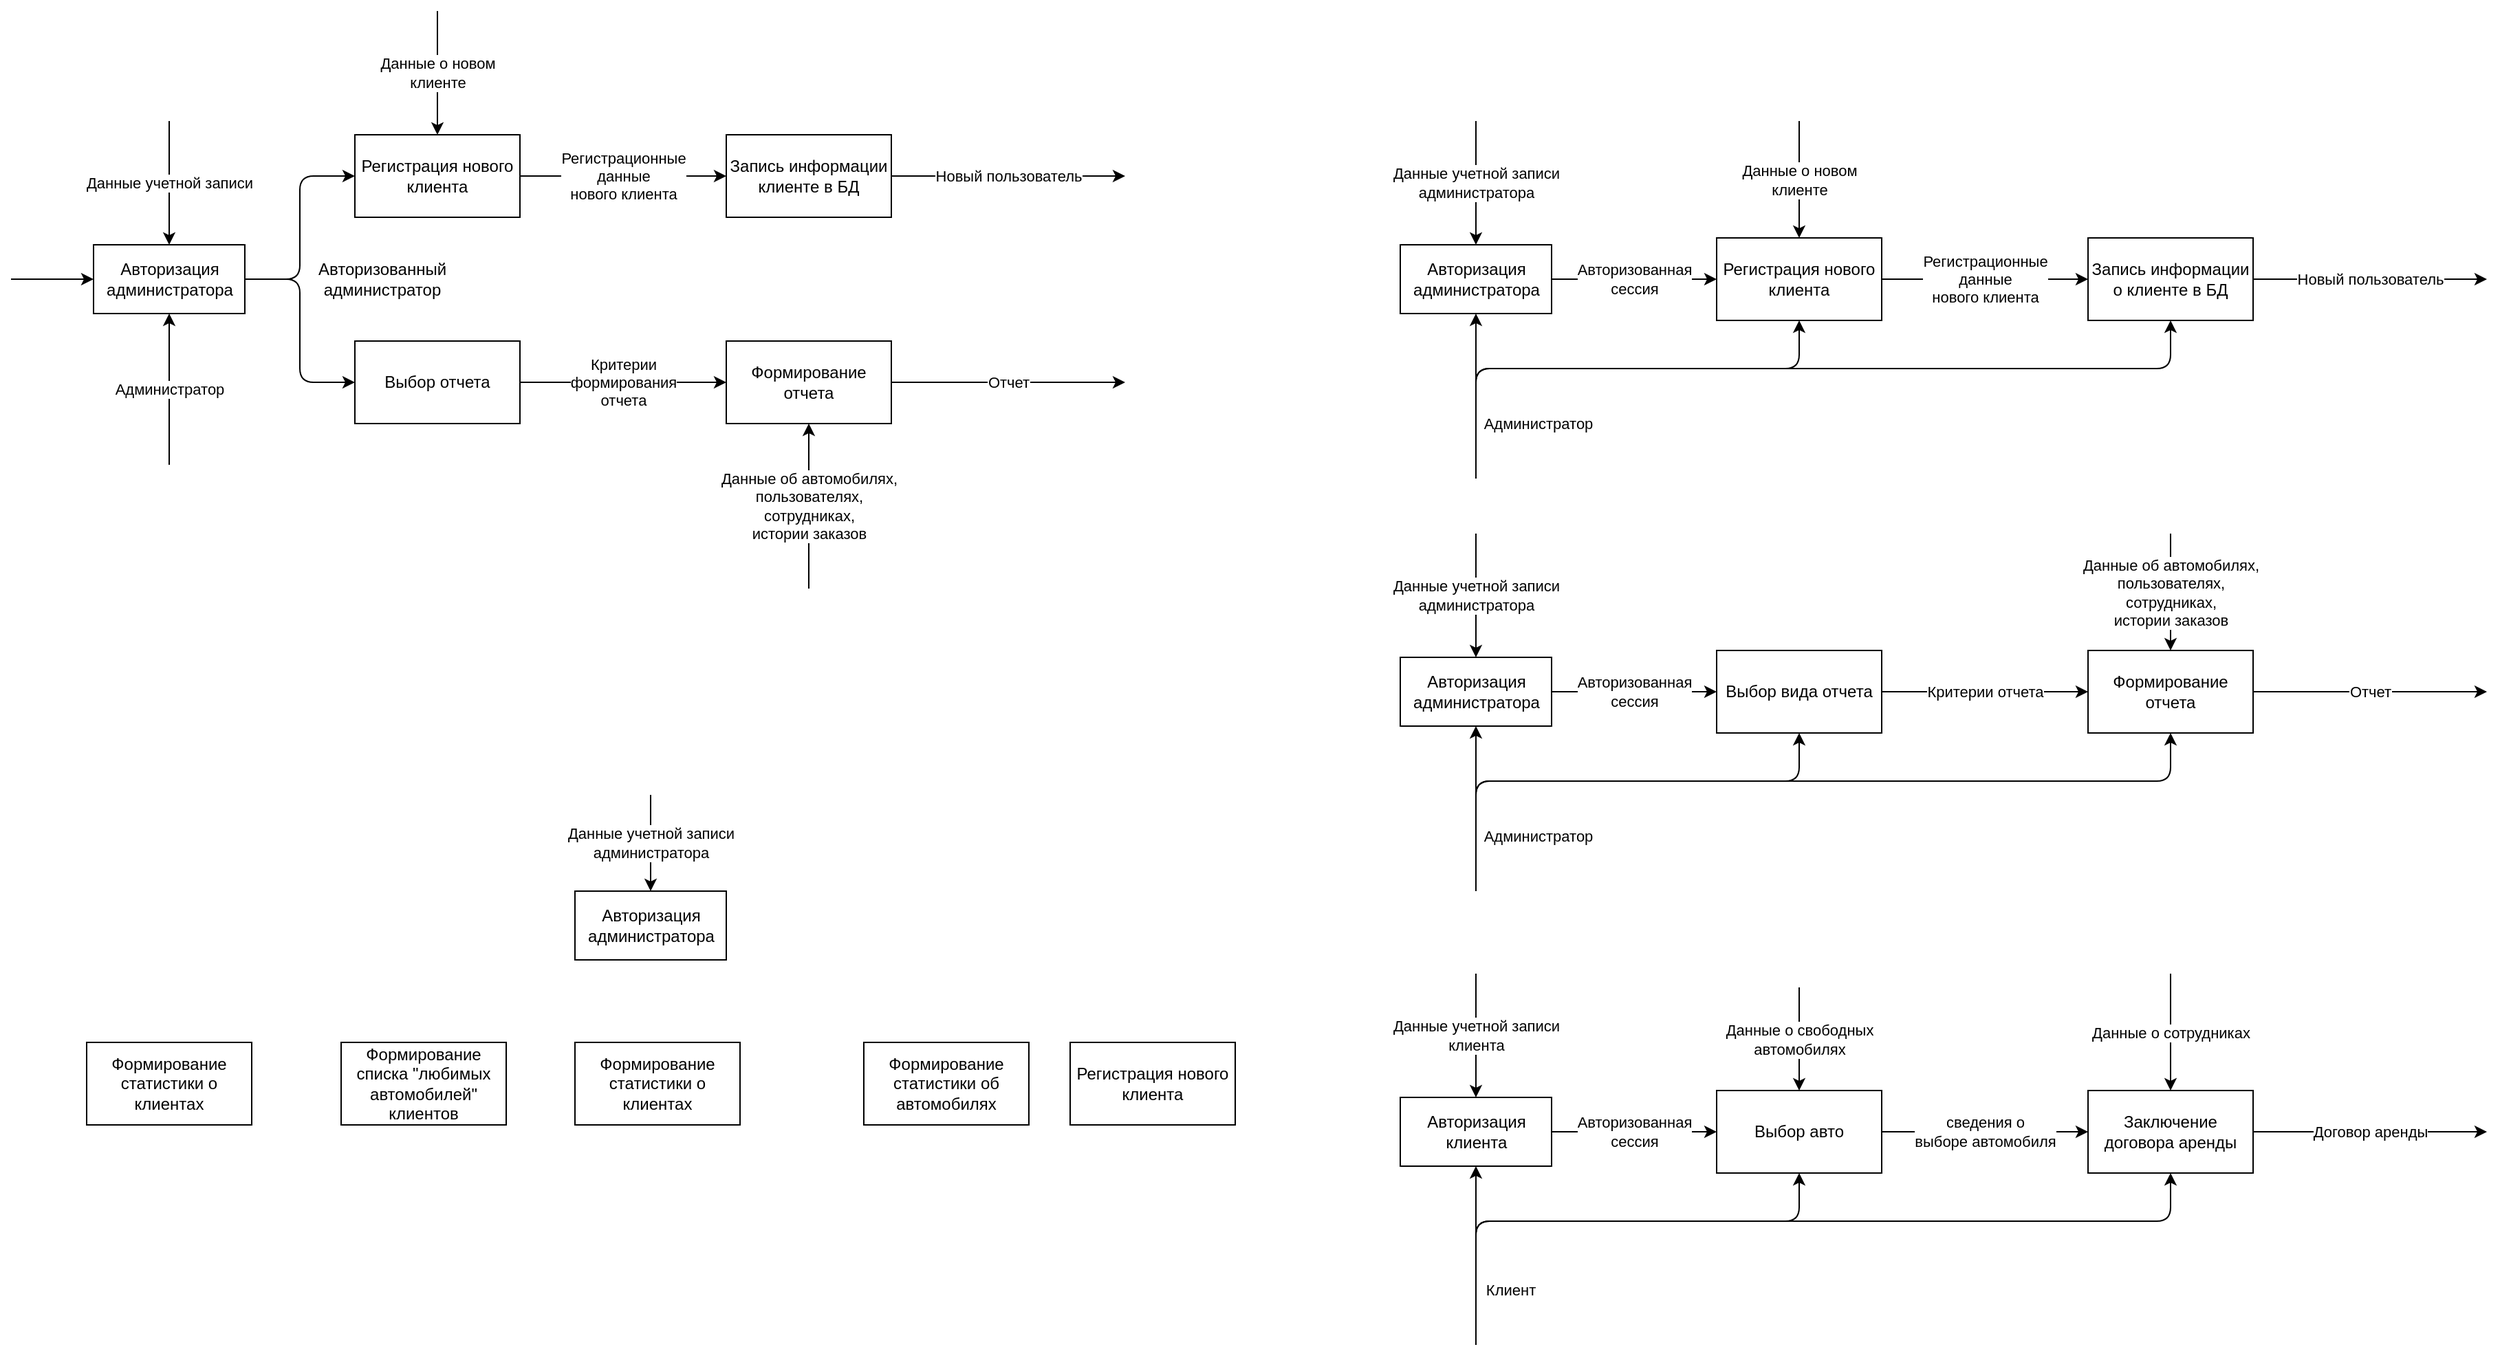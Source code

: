 <mxfile version="14.5.7" type="device"><diagram id="kUhpv7LwIQ0LdlIcgjF_" name="Page-1"><mxGraphModel dx="981" dy="526" grid="1" gridSize="10" guides="1" tooltips="1" connect="1" arrows="1" fold="1" page="1" pageScale="1" pageWidth="827" pageHeight="1169" math="0" shadow="0"><root><mxCell id="0"/><mxCell id="1" parent="0"/><mxCell id="L9jsrHfQUp5KJ0j09AhM-1" value="&lt;div&gt;Авторизация &lt;br&gt;&lt;/div&gt;&lt;div&gt;администратора&lt;br&gt;&lt;/div&gt;" style="html=1;" vertex="1" parent="1"><mxGeometry x="180" y="290" width="110" height="50" as="geometry"/></mxCell><mxCell id="L9jsrHfQUp5KJ0j09AhM-2" value="Регистрация нового клиента" style="rounded=0;whiteSpace=wrap;html=1;" vertex="1" parent="1"><mxGeometry x="370" y="210" width="120" height="60" as="geometry"/></mxCell><mxCell id="L9jsrHfQUp5KJ0j09AhM-4" value="Запись информации клиенте в БД" style="rounded=0;whiteSpace=wrap;html=1;" vertex="1" parent="1"><mxGeometry x="640" y="210" width="120" height="60" as="geometry"/></mxCell><mxCell id="L9jsrHfQUp5KJ0j09AhM-5" value="Выбор отчета" style="rounded=0;whiteSpace=wrap;html=1;" vertex="1" parent="1"><mxGeometry x="370" y="360" width="120" height="60" as="geometry"/></mxCell><mxCell id="L9jsrHfQUp5KJ0j09AhM-6" value="Формирование отчета" style="rounded=0;whiteSpace=wrap;html=1;" vertex="1" parent="1"><mxGeometry x="640" y="360" width="120" height="60" as="geometry"/></mxCell><mxCell id="L9jsrHfQUp5KJ0j09AhM-9" value="" style="endArrow=classic;html=1;entryX=0;entryY=0.5;entryDx=0;entryDy=0;" edge="1" parent="1" target="L9jsrHfQUp5KJ0j09AhM-1"><mxGeometry width="50" height="50" relative="1" as="geometry"><mxPoint x="120" y="315" as="sourcePoint"/><mxPoint x="510" y="360" as="targetPoint"/></mxGeometry></mxCell><mxCell id="L9jsrHfQUp5KJ0j09AhM-10" value="" style="endArrow=classic;html=1;entryX=0.5;entryY=1;entryDx=0;entryDy=0;" edge="1" parent="1" target="L9jsrHfQUp5KJ0j09AhM-1"><mxGeometry relative="1" as="geometry"><mxPoint x="235" y="450" as="sourcePoint"/><mxPoint x="530" y="390" as="targetPoint"/></mxGeometry></mxCell><mxCell id="L9jsrHfQUp5KJ0j09AhM-11" value="Администратор" style="edgeLabel;resizable=0;html=1;align=center;verticalAlign=middle;" connectable="0" vertex="1" parent="L9jsrHfQUp5KJ0j09AhM-10"><mxGeometry relative="1" as="geometry"/></mxCell><mxCell id="L9jsrHfQUp5KJ0j09AhM-12" value="" style="endArrow=classic;html=1;entryX=0.5;entryY=0;entryDx=0;entryDy=0;" edge="1" parent="1" target="L9jsrHfQUp5KJ0j09AhM-1"><mxGeometry relative="1" as="geometry"><mxPoint x="235" y="200" as="sourcePoint"/><mxPoint x="560" y="390" as="targetPoint"/></mxGeometry></mxCell><mxCell id="L9jsrHfQUp5KJ0j09AhM-13" value="Данные учетной записи" style="edgeLabel;resizable=0;html=1;align=center;verticalAlign=middle;" connectable="0" vertex="1" parent="L9jsrHfQUp5KJ0j09AhM-12"><mxGeometry relative="1" as="geometry"/></mxCell><mxCell id="L9jsrHfQUp5KJ0j09AhM-16" value="" style="endArrow=classic;html=1;exitX=1;exitY=0.5;exitDx=0;exitDy=0;entryX=0;entryY=0.5;entryDx=0;entryDy=0;edgeStyle=orthogonalEdgeStyle;" edge="1" parent="1" source="L9jsrHfQUp5KJ0j09AhM-1" target="L9jsrHfQUp5KJ0j09AhM-2"><mxGeometry relative="1" as="geometry"><mxPoint x="360" y="390" as="sourcePoint"/><mxPoint x="460" y="390" as="targetPoint"/></mxGeometry></mxCell><mxCell id="L9jsrHfQUp5KJ0j09AhM-20" value="" style="endArrow=classic;html=1;exitX=1;exitY=0.5;exitDx=0;exitDy=0;entryX=0;entryY=0.5;entryDx=0;entryDy=0;edgeStyle=orthogonalEdgeStyle;" edge="1" parent="1" source="L9jsrHfQUp5KJ0j09AhM-1" target="L9jsrHfQUp5KJ0j09AhM-5"><mxGeometry relative="1" as="geometry"><mxPoint x="360" y="390" as="sourcePoint"/><mxPoint x="460" y="390" as="targetPoint"/></mxGeometry></mxCell><mxCell id="L9jsrHfQUp5KJ0j09AhM-22" value="&lt;div&gt;Авторизованный&lt;/div&gt;&lt;div&gt;администратор&lt;br&gt;&lt;/div&gt;" style="text;html=1;strokeColor=none;fillColor=none;align=center;verticalAlign=middle;whiteSpace=wrap;rounded=0;" vertex="1" parent="1"><mxGeometry x="370" y="305" width="40" height="20" as="geometry"/></mxCell><mxCell id="L9jsrHfQUp5KJ0j09AhM-23" value="" style="endArrow=classic;html=1;entryX=0.5;entryY=0;entryDx=0;entryDy=0;" edge="1" parent="1" target="L9jsrHfQUp5KJ0j09AhM-2"><mxGeometry relative="1" as="geometry"><mxPoint x="430" y="120" as="sourcePoint"/><mxPoint x="460" y="390" as="targetPoint"/></mxGeometry></mxCell><mxCell id="L9jsrHfQUp5KJ0j09AhM-24" value="&lt;div&gt;Данные о новом&lt;/div&gt;&lt;div&gt;клиенте&lt;br&gt;&lt;/div&gt;" style="edgeLabel;resizable=0;html=1;align=center;verticalAlign=middle;" connectable="0" vertex="1" parent="L9jsrHfQUp5KJ0j09AhM-23"><mxGeometry relative="1" as="geometry"/></mxCell><mxCell id="L9jsrHfQUp5KJ0j09AhM-25" value="" style="endArrow=classic;html=1;entryX=0;entryY=0.5;entryDx=0;entryDy=0;exitX=1;exitY=0.5;exitDx=0;exitDy=0;" edge="1" parent="1" source="L9jsrHfQUp5KJ0j09AhM-5" target="L9jsrHfQUp5KJ0j09AhM-6"><mxGeometry relative="1" as="geometry"><mxPoint x="360" y="390" as="sourcePoint"/><mxPoint x="460" y="390" as="targetPoint"/><Array as="points"><mxPoint x="560" y="390"/></Array></mxGeometry></mxCell><mxCell id="L9jsrHfQUp5KJ0j09AhM-26" value="&lt;div&gt;Критерии&lt;/div&gt;&lt;div&gt;формирования&lt;/div&gt;&lt;div&gt;отчета&lt;br&gt;&lt;/div&gt;" style="edgeLabel;resizable=0;html=1;align=center;verticalAlign=middle;" connectable="0" vertex="1" parent="L9jsrHfQUp5KJ0j09AhM-25"><mxGeometry relative="1" as="geometry"/></mxCell><mxCell id="L9jsrHfQUp5KJ0j09AhM-27" value="" style="endArrow=classic;html=1;exitX=1;exitY=0.5;exitDx=0;exitDy=0;" edge="1" parent="1" source="L9jsrHfQUp5KJ0j09AhM-6"><mxGeometry relative="1" as="geometry"><mxPoint x="370" y="430" as="sourcePoint"/><mxPoint x="930" y="390" as="targetPoint"/></mxGeometry></mxCell><mxCell id="L9jsrHfQUp5KJ0j09AhM-28" value="Отчет" style="edgeLabel;resizable=0;html=1;align=center;verticalAlign=middle;" connectable="0" vertex="1" parent="L9jsrHfQUp5KJ0j09AhM-27"><mxGeometry relative="1" as="geometry"/></mxCell><mxCell id="L9jsrHfQUp5KJ0j09AhM-31" value="" style="endArrow=classic;html=1;entryX=0;entryY=0.5;entryDx=0;entryDy=0;exitX=1;exitY=0.5;exitDx=0;exitDy=0;" edge="1" parent="1" source="L9jsrHfQUp5KJ0j09AhM-2" target="L9jsrHfQUp5KJ0j09AhM-4"><mxGeometry relative="1" as="geometry"><mxPoint x="520" y="310" as="sourcePoint"/><mxPoint x="590" y="310" as="targetPoint"/></mxGeometry></mxCell><mxCell id="L9jsrHfQUp5KJ0j09AhM-32" value="&lt;div&gt;Регистрационные&lt;/div&gt;&lt;div&gt;данные&lt;/div&gt;&lt;div&gt;нового клиента&lt;br&gt;&lt;/div&gt;" style="edgeLabel;resizable=0;html=1;align=center;verticalAlign=middle;" connectable="0" vertex="1" parent="L9jsrHfQUp5KJ0j09AhM-31"><mxGeometry relative="1" as="geometry"/></mxCell><mxCell id="L9jsrHfQUp5KJ0j09AhM-33" value="" style="endArrow=classic;html=1;exitX=1;exitY=0.5;exitDx=0;exitDy=0;" edge="1" parent="1" source="L9jsrHfQUp5KJ0j09AhM-4"><mxGeometry relative="1" as="geometry"><mxPoint x="840" y="325" as="sourcePoint"/><mxPoint x="930" y="240" as="targetPoint"/></mxGeometry></mxCell><mxCell id="L9jsrHfQUp5KJ0j09AhM-34" value="Новый пользователь" style="edgeLabel;resizable=0;html=1;align=center;verticalAlign=middle;" connectable="0" vertex="1" parent="L9jsrHfQUp5KJ0j09AhM-33"><mxGeometry relative="1" as="geometry"><mxPoint x="-0.29" as="offset"/></mxGeometry></mxCell><mxCell id="L9jsrHfQUp5KJ0j09AhM-35" value="" style="endArrow=classic;html=1;entryX=0.5;entryY=1;entryDx=0;entryDy=0;" edge="1" parent="1" target="L9jsrHfQUp5KJ0j09AhM-6"><mxGeometry relative="1" as="geometry"><mxPoint x="700" y="540" as="sourcePoint"/><mxPoint x="620" y="570" as="targetPoint"/></mxGeometry></mxCell><mxCell id="L9jsrHfQUp5KJ0j09AhM-36" value="&lt;div&gt;Данные об автомобилях, &lt;br&gt;&lt;/div&gt;&lt;div&gt;пользователях, &lt;br&gt;&lt;/div&gt;&lt;div&gt;сотрудниках, &lt;br&gt;&lt;/div&gt;&lt;div&gt;истории заказов&lt;br&gt;&lt;/div&gt;" style="edgeLabel;resizable=0;html=1;align=center;verticalAlign=middle;" connectable="0" vertex="1" parent="L9jsrHfQUp5KJ0j09AhM-35"><mxGeometry relative="1" as="geometry"/></mxCell><mxCell id="L9jsrHfQUp5KJ0j09AhM-37" value="&lt;div&gt;Авторизация &lt;br&gt;&lt;/div&gt;&lt;div&gt;администратора&lt;br&gt;&lt;/div&gt;" style="html=1;" vertex="1" parent="1"><mxGeometry x="530" y="760" width="110" height="50" as="geometry"/></mxCell><mxCell id="L9jsrHfQUp5KJ0j09AhM-38" value="" style="endArrow=classic;html=1;entryX=0.5;entryY=0;entryDx=0;entryDy=0;" edge="1" parent="1" target="L9jsrHfQUp5KJ0j09AhM-37"><mxGeometry relative="1" as="geometry"><mxPoint x="585" y="690" as="sourcePoint"/><mxPoint x="584.58" y="750.0" as="targetPoint"/></mxGeometry></mxCell><mxCell id="L9jsrHfQUp5KJ0j09AhM-39" value="&lt;div&gt;Данные учетной записи&lt;/div&gt;&lt;div&gt;администратора&lt;br&gt;&lt;/div&gt;" style="edgeLabel;resizable=0;html=1;align=center;verticalAlign=middle;" connectable="0" vertex="1" parent="L9jsrHfQUp5KJ0j09AhM-38"><mxGeometry relative="1" as="geometry"/></mxCell><mxCell id="L9jsrHfQUp5KJ0j09AhM-40" value="Регистрация нового клиента" style="rounded=0;whiteSpace=wrap;html=1;" vertex="1" parent="1"><mxGeometry x="890" y="870" width="120" height="60" as="geometry"/></mxCell><mxCell id="L9jsrHfQUp5KJ0j09AhM-41" value="Формирование статистики об автомобилях" style="rounded=0;whiteSpace=wrap;html=1;" vertex="1" parent="1"><mxGeometry x="740" y="870" width="120" height="60" as="geometry"/></mxCell><mxCell id="L9jsrHfQUp5KJ0j09AhM-42" value="Формирование статистики о клиентах" style="rounded=0;whiteSpace=wrap;html=1;" vertex="1" parent="1"><mxGeometry x="530" y="870" width="120" height="60" as="geometry"/></mxCell><mxCell id="L9jsrHfQUp5KJ0j09AhM-43" value="Формирование статистики о клиентах" style="rounded=0;whiteSpace=wrap;html=1;" vertex="1" parent="1"><mxGeometry x="175" y="870" width="120" height="60" as="geometry"/></mxCell><mxCell id="L9jsrHfQUp5KJ0j09AhM-44" value="Формирование списка &quot;любимых автомобилей&quot; клиентов" style="rounded=0;whiteSpace=wrap;html=1;" vertex="1" parent="1"><mxGeometry x="360" y="870" width="120" height="60" as="geometry"/></mxCell><mxCell id="L9jsrHfQUp5KJ0j09AhM-45" value="&lt;div&gt;Авторизация &lt;br&gt;&lt;/div&gt;&lt;div&gt;администратора&lt;br&gt;&lt;/div&gt;" style="html=1;" vertex="1" parent="1"><mxGeometry x="1130" y="290" width="110" height="50" as="geometry"/></mxCell><mxCell id="L9jsrHfQUp5KJ0j09AhM-46" value="Регистрация нового клиента" style="rounded=0;whiteSpace=wrap;html=1;" vertex="1" parent="1"><mxGeometry x="1360" y="285" width="120" height="60" as="geometry"/></mxCell><mxCell id="L9jsrHfQUp5KJ0j09AhM-47" value="Запись информации о клиенте в БД" style="rounded=0;whiteSpace=wrap;html=1;" vertex="1" parent="1"><mxGeometry x="1630" y="285" width="120" height="60" as="geometry"/></mxCell><mxCell id="L9jsrHfQUp5KJ0j09AhM-51" value="" style="endArrow=classic;html=1;entryX=0.5;entryY=1;entryDx=0;entryDy=0;exitX=0.5;exitY=0;exitDx=0;exitDy=0;" edge="1" parent="1" target="L9jsrHfQUp5KJ0j09AhM-45"><mxGeometry relative="1" as="geometry"><mxPoint x="1185" y="460" as="sourcePoint"/><mxPoint x="1480" y="390" as="targetPoint"/></mxGeometry></mxCell><mxCell id="L9jsrHfQUp5KJ0j09AhM-52" value="Администратор" style="edgeLabel;resizable=0;html=1;align=center;verticalAlign=middle;" connectable="0" vertex="1" parent="L9jsrHfQUp5KJ0j09AhM-51"><mxGeometry relative="1" as="geometry"><mxPoint x="45" y="20" as="offset"/></mxGeometry></mxCell><mxCell id="L9jsrHfQUp5KJ0j09AhM-53" value="" style="endArrow=classic;html=1;entryX=0.5;entryY=0;entryDx=0;entryDy=0;" edge="1" parent="1" target="L9jsrHfQUp5KJ0j09AhM-45"><mxGeometry relative="1" as="geometry"><mxPoint x="1185" y="200" as="sourcePoint"/><mxPoint x="1510" y="390" as="targetPoint"/></mxGeometry></mxCell><mxCell id="L9jsrHfQUp5KJ0j09AhM-54" value="&lt;div&gt;Данные учетной записи&lt;/div&gt;&lt;div&gt;администратора&lt;br&gt;&lt;/div&gt;" style="edgeLabel;resizable=0;html=1;align=center;verticalAlign=middle;" connectable="0" vertex="1" parent="L9jsrHfQUp5KJ0j09AhM-53"><mxGeometry relative="1" as="geometry"/></mxCell><mxCell id="L9jsrHfQUp5KJ0j09AhM-58" value="" style="endArrow=classic;html=1;entryX=0.5;entryY=0;entryDx=0;entryDy=0;" edge="1" parent="1" target="L9jsrHfQUp5KJ0j09AhM-46"><mxGeometry relative="1" as="geometry"><mxPoint x="1420" y="200" as="sourcePoint"/><mxPoint x="1450" y="470" as="targetPoint"/></mxGeometry></mxCell><mxCell id="L9jsrHfQUp5KJ0j09AhM-59" value="&lt;div&gt;Данные о новом&lt;/div&gt;&lt;div&gt;клиенте&lt;br&gt;&lt;/div&gt;" style="edgeLabel;resizable=0;html=1;align=center;verticalAlign=middle;" connectable="0" vertex="1" parent="L9jsrHfQUp5KJ0j09AhM-58"><mxGeometry relative="1" as="geometry"/></mxCell><mxCell id="L9jsrHfQUp5KJ0j09AhM-64" value="" style="endArrow=classic;html=1;entryX=0;entryY=0.5;entryDx=0;entryDy=0;exitX=1;exitY=0.5;exitDx=0;exitDy=0;" edge="1" parent="1" source="L9jsrHfQUp5KJ0j09AhM-46" target="L9jsrHfQUp5KJ0j09AhM-47"><mxGeometry relative="1" as="geometry"><mxPoint x="1510" y="385" as="sourcePoint"/><mxPoint x="1580" y="385" as="targetPoint"/></mxGeometry></mxCell><mxCell id="L9jsrHfQUp5KJ0j09AhM-65" value="&lt;div&gt;Регистрационные&lt;/div&gt;&lt;div&gt;данные&lt;/div&gt;&lt;div&gt;нового клиента&lt;br&gt;&lt;/div&gt;" style="edgeLabel;resizable=0;html=1;align=center;verticalAlign=middle;" connectable="0" vertex="1" parent="L9jsrHfQUp5KJ0j09AhM-64"><mxGeometry relative="1" as="geometry"/></mxCell><mxCell id="L9jsrHfQUp5KJ0j09AhM-66" value="" style="endArrow=classic;html=1;exitX=1;exitY=0.5;exitDx=0;exitDy=0;" edge="1" parent="1" source="L9jsrHfQUp5KJ0j09AhM-47"><mxGeometry relative="1" as="geometry"><mxPoint x="1830" y="405" as="sourcePoint"/><mxPoint x="1920" y="315" as="targetPoint"/></mxGeometry></mxCell><mxCell id="L9jsrHfQUp5KJ0j09AhM-67" value="Новый пользователь" style="edgeLabel;resizable=0;html=1;align=center;verticalAlign=middle;" connectable="0" vertex="1" parent="L9jsrHfQUp5KJ0j09AhM-66"><mxGeometry relative="1" as="geometry"><mxPoint x="-0.29" as="offset"/></mxGeometry></mxCell><mxCell id="L9jsrHfQUp5KJ0j09AhM-70" value="" style="endArrow=classic;html=1;entryX=0;entryY=0.5;entryDx=0;entryDy=0;exitX=1;exitY=0.5;exitDx=0;exitDy=0;" edge="1" parent="1" source="L9jsrHfQUp5KJ0j09AhM-45" target="L9jsrHfQUp5KJ0j09AhM-46"><mxGeometry relative="1" as="geometry"><mxPoint x="1440" y="300" as="sourcePoint"/><mxPoint x="1540" y="300" as="targetPoint"/></mxGeometry></mxCell><mxCell id="L9jsrHfQUp5KJ0j09AhM-71" value="&lt;div&gt;Авторизованная &lt;br&gt;&lt;/div&gt;&lt;div&gt;сессия&lt;/div&gt;" style="edgeLabel;resizable=0;html=1;align=center;verticalAlign=middle;" connectable="0" vertex="1" parent="L9jsrHfQUp5KJ0j09AhM-70"><mxGeometry relative="1" as="geometry"/></mxCell><mxCell id="L9jsrHfQUp5KJ0j09AhM-72" value="" style="endArrow=classic;html=1;entryX=0.5;entryY=1;entryDx=0;entryDy=0;edgeStyle=orthogonalEdgeStyle;exitX=0.5;exitY=0;exitDx=0;exitDy=0;" edge="1" parent="1" target="L9jsrHfQUp5KJ0j09AhM-46"><mxGeometry width="50" height="50" relative="1" as="geometry"><mxPoint x="1185" y="460" as="sourcePoint"/><mxPoint x="1510" y="270" as="targetPoint"/><Array as="points"><mxPoint x="1185" y="380"/><mxPoint x="1420" y="380"/></Array></mxGeometry></mxCell><mxCell id="L9jsrHfQUp5KJ0j09AhM-74" value="" style="endArrow=classic;html=1;entryX=0.5;entryY=1;entryDx=0;entryDy=0;edgeStyle=orthogonalEdgeStyle;exitX=0.5;exitY=0;exitDx=0;exitDy=0;" edge="1" parent="1" target="L9jsrHfQUp5KJ0j09AhM-47"><mxGeometry width="50" height="50" relative="1" as="geometry"><mxPoint x="1185" y="460" as="sourcePoint"/><mxPoint x="1430" y="355" as="targetPoint"/><Array as="points"><mxPoint x="1185" y="380"/><mxPoint x="1690" y="380"/></Array></mxGeometry></mxCell><mxCell id="L9jsrHfQUp5KJ0j09AhM-75" value="&lt;div&gt;Авторизация &lt;br&gt;&lt;/div&gt;&lt;div&gt;администратора&lt;br&gt;&lt;/div&gt;" style="html=1;" vertex="1" parent="1"><mxGeometry x="1130" y="590" width="110" height="50" as="geometry"/></mxCell><mxCell id="L9jsrHfQUp5KJ0j09AhM-76" value="Выбор вида отчета" style="rounded=0;whiteSpace=wrap;html=1;" vertex="1" parent="1"><mxGeometry x="1360" y="585" width="120" height="60" as="geometry"/></mxCell><mxCell id="L9jsrHfQUp5KJ0j09AhM-77" value="Формирование отчета" style="rounded=0;whiteSpace=wrap;html=1;" vertex="1" parent="1"><mxGeometry x="1630" y="585" width="120" height="60" as="geometry"/></mxCell><mxCell id="L9jsrHfQUp5KJ0j09AhM-78" value="" style="endArrow=classic;html=1;entryX=0.5;entryY=1;entryDx=0;entryDy=0;exitX=0.5;exitY=0;exitDx=0;exitDy=0;" edge="1" parent="1" target="L9jsrHfQUp5KJ0j09AhM-75"><mxGeometry relative="1" as="geometry"><mxPoint x="1185" y="760" as="sourcePoint"/><mxPoint x="1480" y="690" as="targetPoint"/></mxGeometry></mxCell><mxCell id="L9jsrHfQUp5KJ0j09AhM-79" value="Администратор" style="edgeLabel;resizable=0;html=1;align=center;verticalAlign=middle;" connectable="0" vertex="1" parent="L9jsrHfQUp5KJ0j09AhM-78"><mxGeometry relative="1" as="geometry"><mxPoint x="45" y="20" as="offset"/></mxGeometry></mxCell><mxCell id="L9jsrHfQUp5KJ0j09AhM-80" value="" style="endArrow=classic;html=1;entryX=0.5;entryY=0;entryDx=0;entryDy=0;" edge="1" parent="1" target="L9jsrHfQUp5KJ0j09AhM-75"><mxGeometry relative="1" as="geometry"><mxPoint x="1185" y="500" as="sourcePoint"/><mxPoint x="1510" y="690" as="targetPoint"/></mxGeometry></mxCell><mxCell id="L9jsrHfQUp5KJ0j09AhM-81" value="&lt;div&gt;Данные учетной записи&lt;/div&gt;&lt;div&gt;администратора&lt;br&gt;&lt;/div&gt;" style="edgeLabel;resizable=0;html=1;align=center;verticalAlign=middle;" connectable="0" vertex="1" parent="L9jsrHfQUp5KJ0j09AhM-80"><mxGeometry relative="1" as="geometry"/></mxCell><mxCell id="L9jsrHfQUp5KJ0j09AhM-84" value="" style="endArrow=classic;html=1;entryX=0;entryY=0.5;entryDx=0;entryDy=0;exitX=1;exitY=0.5;exitDx=0;exitDy=0;" edge="1" parent="1" source="L9jsrHfQUp5KJ0j09AhM-76" target="L9jsrHfQUp5KJ0j09AhM-77"><mxGeometry relative="1" as="geometry"><mxPoint x="1510" y="685" as="sourcePoint"/><mxPoint x="1580" y="685" as="targetPoint"/></mxGeometry></mxCell><mxCell id="L9jsrHfQUp5KJ0j09AhM-85" value="Критерии отчета" style="edgeLabel;resizable=0;html=1;align=center;verticalAlign=middle;" connectable="0" vertex="1" parent="L9jsrHfQUp5KJ0j09AhM-84"><mxGeometry relative="1" as="geometry"/></mxCell><mxCell id="L9jsrHfQUp5KJ0j09AhM-86" value="" style="endArrow=classic;html=1;exitX=1;exitY=0.5;exitDx=0;exitDy=0;" edge="1" parent="1" source="L9jsrHfQUp5KJ0j09AhM-77"><mxGeometry relative="1" as="geometry"><mxPoint x="1830" y="705" as="sourcePoint"/><mxPoint x="1920" y="615.0" as="targetPoint"/></mxGeometry></mxCell><mxCell id="L9jsrHfQUp5KJ0j09AhM-87" value="Отчет" style="edgeLabel;resizable=0;html=1;align=center;verticalAlign=middle;" connectable="0" vertex="1" parent="L9jsrHfQUp5KJ0j09AhM-86"><mxGeometry relative="1" as="geometry"><mxPoint x="-0.29" as="offset"/></mxGeometry></mxCell><mxCell id="L9jsrHfQUp5KJ0j09AhM-88" value="" style="endArrow=classic;html=1;entryX=0;entryY=0.5;entryDx=0;entryDy=0;exitX=1;exitY=0.5;exitDx=0;exitDy=0;" edge="1" parent="1" source="L9jsrHfQUp5KJ0j09AhM-75" target="L9jsrHfQUp5KJ0j09AhM-76"><mxGeometry relative="1" as="geometry"><mxPoint x="1440" y="600" as="sourcePoint"/><mxPoint x="1540" y="600" as="targetPoint"/></mxGeometry></mxCell><mxCell id="L9jsrHfQUp5KJ0j09AhM-89" value="&lt;div&gt;Авторизованная &lt;br&gt;&lt;/div&gt;&lt;div&gt;сессия&lt;/div&gt;" style="edgeLabel;resizable=0;html=1;align=center;verticalAlign=middle;" connectable="0" vertex="1" parent="L9jsrHfQUp5KJ0j09AhM-88"><mxGeometry relative="1" as="geometry"/></mxCell><mxCell id="L9jsrHfQUp5KJ0j09AhM-90" value="" style="endArrow=classic;html=1;entryX=0.5;entryY=1;entryDx=0;entryDy=0;edgeStyle=orthogonalEdgeStyle;exitX=0.5;exitY=0;exitDx=0;exitDy=0;" edge="1" parent="1" target="L9jsrHfQUp5KJ0j09AhM-76"><mxGeometry width="50" height="50" relative="1" as="geometry"><mxPoint x="1185" y="760" as="sourcePoint"/><mxPoint x="1510" y="570" as="targetPoint"/><Array as="points"><mxPoint x="1185" y="680"/><mxPoint x="1420" y="680"/></Array></mxGeometry></mxCell><mxCell id="L9jsrHfQUp5KJ0j09AhM-91" value="" style="endArrow=classic;html=1;entryX=0.5;entryY=1;entryDx=0;entryDy=0;edgeStyle=orthogonalEdgeStyle;exitX=0.5;exitY=0;exitDx=0;exitDy=0;" edge="1" parent="1" target="L9jsrHfQUp5KJ0j09AhM-77"><mxGeometry width="50" height="50" relative="1" as="geometry"><mxPoint x="1185" y="760" as="sourcePoint"/><mxPoint x="1430" y="655" as="targetPoint"/><Array as="points"><mxPoint x="1185" y="680"/><mxPoint x="1690" y="680"/></Array></mxGeometry></mxCell><mxCell id="L9jsrHfQUp5KJ0j09AhM-92" value="" style="endArrow=classic;html=1;entryX=0.5;entryY=0;entryDx=0;entryDy=0;" edge="1" parent="1" target="L9jsrHfQUp5KJ0j09AhM-77"><mxGeometry relative="1" as="geometry"><mxPoint x="1690" y="500" as="sourcePoint"/><mxPoint x="1800" y="540" as="targetPoint"/></mxGeometry></mxCell><mxCell id="L9jsrHfQUp5KJ0j09AhM-93" value="&lt;div&gt;Данные об автомобилях, &lt;br&gt;&lt;/div&gt;&lt;div&gt;пользователях, &lt;br&gt;&lt;/div&gt;&lt;div&gt;сотрудниках, &lt;br&gt;&lt;/div&gt;&lt;div&gt;истории заказов&lt;br&gt;&lt;/div&gt;" style="edgeLabel;resizable=0;html=1;align=center;verticalAlign=middle;" connectable="0" vertex="1" parent="L9jsrHfQUp5KJ0j09AhM-92"><mxGeometry relative="1" as="geometry"/></mxCell><mxCell id="L9jsrHfQUp5KJ0j09AhM-95" value="&lt;div&gt;Авторизация &lt;br&gt;&lt;/div&gt;&lt;div&gt;клиента&lt;br&gt;&lt;/div&gt;" style="html=1;" vertex="1" parent="1"><mxGeometry x="1130" y="910" width="110" height="50" as="geometry"/></mxCell><mxCell id="L9jsrHfQUp5KJ0j09AhM-96" value="Выбор авто" style="rounded=0;whiteSpace=wrap;html=1;" vertex="1" parent="1"><mxGeometry x="1360" y="905" width="120" height="60" as="geometry"/></mxCell><mxCell id="L9jsrHfQUp5KJ0j09AhM-97" value="Заключение договора аренды" style="rounded=0;whiteSpace=wrap;html=1;" vertex="1" parent="1"><mxGeometry x="1630" y="905" width="120" height="60" as="geometry"/></mxCell><mxCell id="L9jsrHfQUp5KJ0j09AhM-98" value="" style="endArrow=classic;html=1;entryX=0.5;entryY=1;entryDx=0;entryDy=0;exitX=0.5;exitY=0;exitDx=0;exitDy=0;" edge="1" parent="1" target="L9jsrHfQUp5KJ0j09AhM-95"><mxGeometry relative="1" as="geometry"><mxPoint x="1185" y="1080" as="sourcePoint"/><mxPoint x="1480" y="1010" as="targetPoint"/></mxGeometry></mxCell><mxCell id="L9jsrHfQUp5KJ0j09AhM-99" value="Клиент" style="edgeLabel;resizable=0;html=1;align=center;verticalAlign=middle;" connectable="0" vertex="1" parent="L9jsrHfQUp5KJ0j09AhM-98"><mxGeometry relative="1" as="geometry"><mxPoint x="25" y="30" as="offset"/></mxGeometry></mxCell><mxCell id="L9jsrHfQUp5KJ0j09AhM-100" value="" style="endArrow=classic;html=1;entryX=0.5;entryY=0;entryDx=0;entryDy=0;" edge="1" parent="1" target="L9jsrHfQUp5KJ0j09AhM-95"><mxGeometry relative="1" as="geometry"><mxPoint x="1185" y="820" as="sourcePoint"/><mxPoint x="1510" y="1010" as="targetPoint"/></mxGeometry></mxCell><mxCell id="L9jsrHfQUp5KJ0j09AhM-101" value="&lt;div&gt;Данные учетной записи&lt;/div&gt;&lt;div&gt;клиента&lt;br&gt;&lt;/div&gt;" style="edgeLabel;resizable=0;html=1;align=center;verticalAlign=middle;" connectable="0" vertex="1" parent="L9jsrHfQUp5KJ0j09AhM-100"><mxGeometry relative="1" as="geometry"/></mxCell><mxCell id="L9jsrHfQUp5KJ0j09AhM-102" value="" style="endArrow=classic;html=1;entryX=0;entryY=0.5;entryDx=0;entryDy=0;exitX=1;exitY=0.5;exitDx=0;exitDy=0;" edge="1" parent="1" source="L9jsrHfQUp5KJ0j09AhM-96" target="L9jsrHfQUp5KJ0j09AhM-97"><mxGeometry relative="1" as="geometry"><mxPoint x="1510" y="1005" as="sourcePoint"/><mxPoint x="1580" y="1005" as="targetPoint"/></mxGeometry></mxCell><mxCell id="L9jsrHfQUp5KJ0j09AhM-103" value="&lt;div&gt;сведения о &lt;br&gt;&lt;/div&gt;&lt;div&gt;выборе автомобиля&lt;/div&gt;" style="edgeLabel;resizable=0;html=1;align=center;verticalAlign=middle;" connectable="0" vertex="1" parent="L9jsrHfQUp5KJ0j09AhM-102"><mxGeometry relative="1" as="geometry"/></mxCell><mxCell id="L9jsrHfQUp5KJ0j09AhM-104" value="" style="endArrow=classic;html=1;exitX=1;exitY=0.5;exitDx=0;exitDy=0;" edge="1" parent="1" source="L9jsrHfQUp5KJ0j09AhM-97"><mxGeometry relative="1" as="geometry"><mxPoint x="1830" y="1025" as="sourcePoint"/><mxPoint x="1920" y="935" as="targetPoint"/></mxGeometry></mxCell><mxCell id="L9jsrHfQUp5KJ0j09AhM-105" value="Договор аренды" style="edgeLabel;resizable=0;html=1;align=center;verticalAlign=middle;" connectable="0" vertex="1" parent="L9jsrHfQUp5KJ0j09AhM-104"><mxGeometry relative="1" as="geometry"><mxPoint x="-0.29" as="offset"/></mxGeometry></mxCell><mxCell id="L9jsrHfQUp5KJ0j09AhM-106" value="" style="endArrow=classic;html=1;entryX=0;entryY=0.5;entryDx=0;entryDy=0;exitX=1;exitY=0.5;exitDx=0;exitDy=0;" edge="1" parent="1" source="L9jsrHfQUp5KJ0j09AhM-95" target="L9jsrHfQUp5KJ0j09AhM-96"><mxGeometry relative="1" as="geometry"><mxPoint x="1440" y="920" as="sourcePoint"/><mxPoint x="1540" y="920" as="targetPoint"/></mxGeometry></mxCell><mxCell id="L9jsrHfQUp5KJ0j09AhM-107" value="&lt;div&gt;Авторизованная &lt;br&gt;&lt;/div&gt;&lt;div&gt;сессия&lt;/div&gt;" style="edgeLabel;resizable=0;html=1;align=center;verticalAlign=middle;" connectable="0" vertex="1" parent="L9jsrHfQUp5KJ0j09AhM-106"><mxGeometry relative="1" as="geometry"/></mxCell><mxCell id="L9jsrHfQUp5KJ0j09AhM-108" value="" style="endArrow=classic;html=1;entryX=0.5;entryY=1;entryDx=0;entryDy=0;edgeStyle=orthogonalEdgeStyle;exitX=0.5;exitY=0;exitDx=0;exitDy=0;" edge="1" parent="1" target="L9jsrHfQUp5KJ0j09AhM-96"><mxGeometry width="50" height="50" relative="1" as="geometry"><mxPoint x="1185" y="1090" as="sourcePoint"/><mxPoint x="1510" y="890" as="targetPoint"/><Array as="points"><mxPoint x="1185" y="1000"/><mxPoint x="1420" y="1000"/></Array></mxGeometry></mxCell><mxCell id="L9jsrHfQUp5KJ0j09AhM-110" value="" style="endArrow=classic;html=1;entryX=0.5;entryY=0;entryDx=0;entryDy=0;" edge="1" parent="1" target="L9jsrHfQUp5KJ0j09AhM-97"><mxGeometry relative="1" as="geometry"><mxPoint x="1690" y="820" as="sourcePoint"/><mxPoint x="1800" y="860" as="targetPoint"/></mxGeometry></mxCell><mxCell id="L9jsrHfQUp5KJ0j09AhM-111" value="Данные о сотрудниках" style="edgeLabel;resizable=0;html=1;align=center;verticalAlign=middle;" connectable="0" vertex="1" parent="L9jsrHfQUp5KJ0j09AhM-110"><mxGeometry relative="1" as="geometry"/></mxCell><mxCell id="L9jsrHfQUp5KJ0j09AhM-113" value="" style="endArrow=classic;html=1;entryX=0.5;entryY=0;entryDx=0;entryDy=0;" edge="1" parent="1" target="L9jsrHfQUp5KJ0j09AhM-96"><mxGeometry relative="1" as="geometry"><mxPoint x="1420" y="830" as="sourcePoint"/><mxPoint x="1700" y="915" as="targetPoint"/></mxGeometry></mxCell><mxCell id="L9jsrHfQUp5KJ0j09AhM-114" value="&lt;div&gt;Данные о свободных&lt;/div&gt;&lt;div&gt; автомобилях&lt;/div&gt;" style="edgeLabel;resizable=0;html=1;align=center;verticalAlign=middle;" connectable="0" vertex="1" parent="L9jsrHfQUp5KJ0j09AhM-113"><mxGeometry relative="1" as="geometry"/></mxCell><mxCell id="L9jsrHfQUp5KJ0j09AhM-115" value="" style="endArrow=classic;html=1;entryX=0.5;entryY=1;entryDx=0;entryDy=0;edgeStyle=orthogonalEdgeStyle;exitX=0.5;exitY=0;exitDx=0;exitDy=0;" edge="1" parent="1" target="L9jsrHfQUp5KJ0j09AhM-97"><mxGeometry width="50" height="50" relative="1" as="geometry"><mxPoint x="1185" y="1090" as="sourcePoint"/><mxPoint x="1430" y="975" as="targetPoint"/><Array as="points"><mxPoint x="1185" y="1000"/><mxPoint x="1690" y="1000"/></Array></mxGeometry></mxCell></root></mxGraphModel></diagram></mxfile>